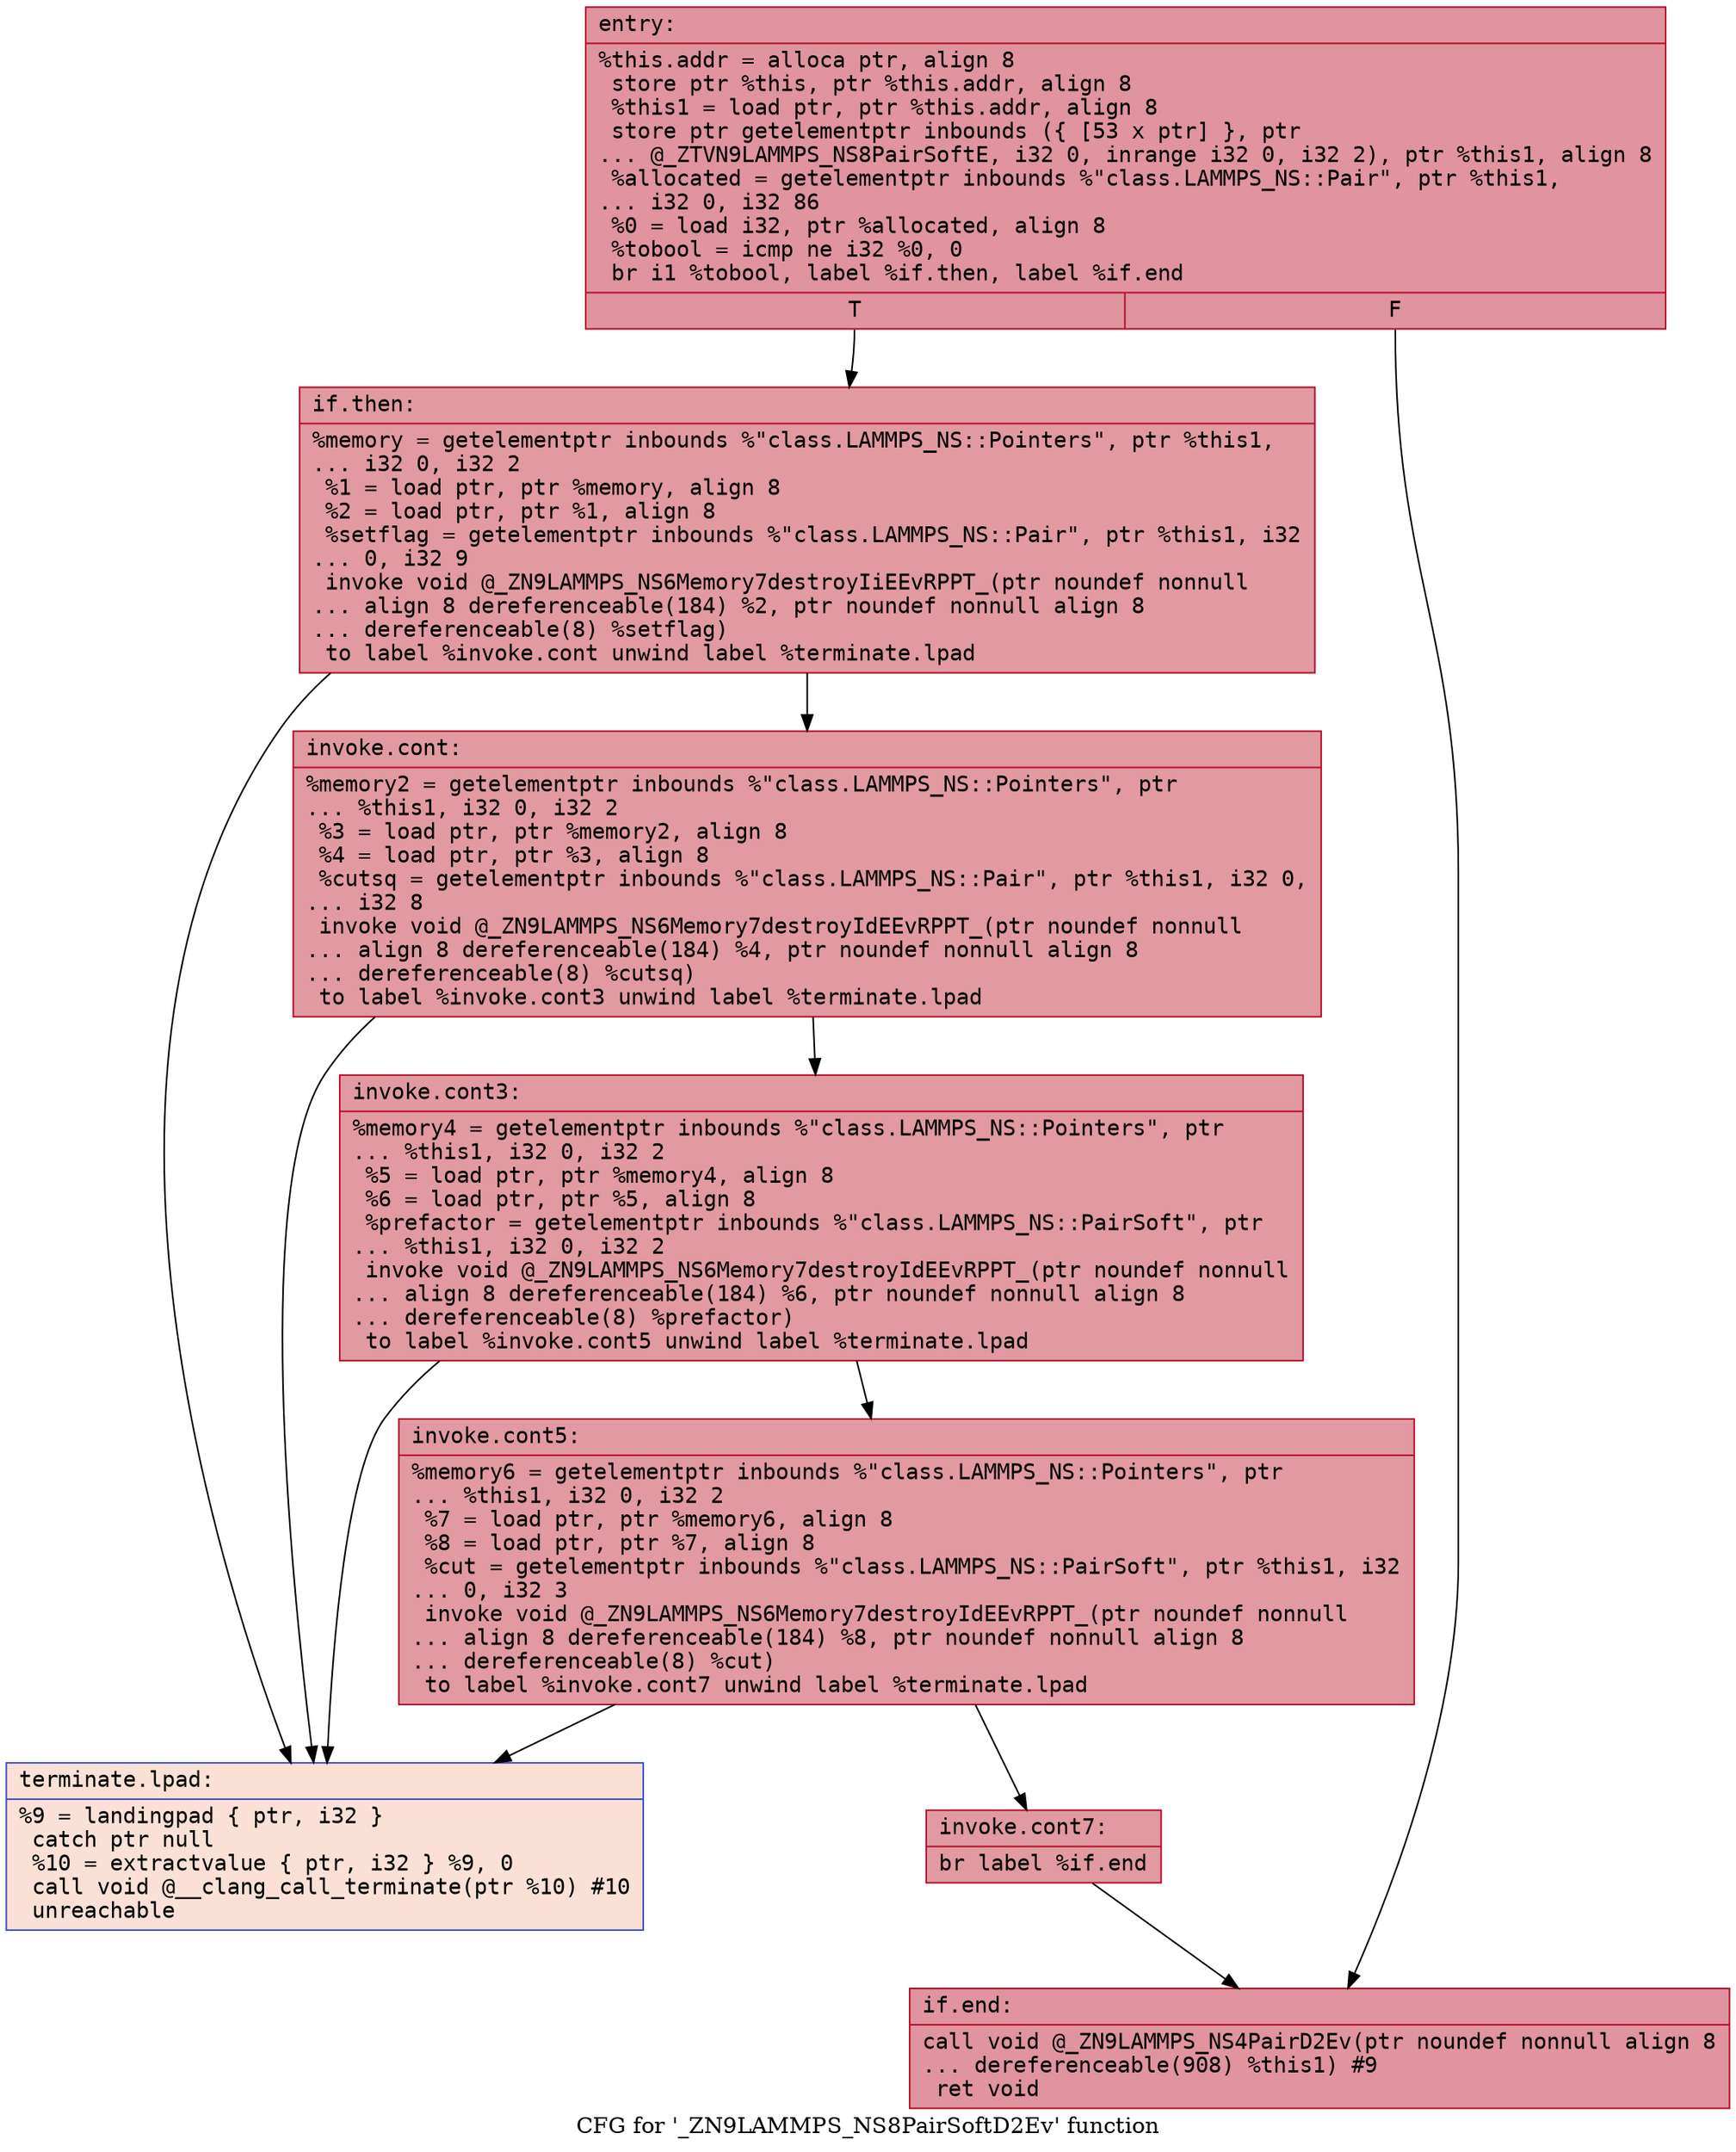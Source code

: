 digraph "CFG for '_ZN9LAMMPS_NS8PairSoftD2Ev' function" {
	label="CFG for '_ZN9LAMMPS_NS8PairSoftD2Ev' function";

	Node0x55bdb03af3b0 [shape=record,color="#b70d28ff", style=filled, fillcolor="#b70d2870" fontname="Courier",label="{entry:\l|  %this.addr = alloca ptr, align 8\l  store ptr %this, ptr %this.addr, align 8\l  %this1 = load ptr, ptr %this.addr, align 8\l  store ptr getelementptr inbounds (\{ [53 x ptr] \}, ptr\l... @_ZTVN9LAMMPS_NS8PairSoftE, i32 0, inrange i32 0, i32 2), ptr %this1, align 8\l  %allocated = getelementptr inbounds %\"class.LAMMPS_NS::Pair\", ptr %this1,\l... i32 0, i32 86\l  %0 = load i32, ptr %allocated, align 8\l  %tobool = icmp ne i32 %0, 0\l  br i1 %tobool, label %if.then, label %if.end\l|{<s0>T|<s1>F}}"];
	Node0x55bdb03af3b0:s0 -> Node0x55bdb03af810[tooltip="entry -> if.then\nProbability 62.50%" ];
	Node0x55bdb03af3b0:s1 -> Node0x55bdb03af880[tooltip="entry -> if.end\nProbability 37.50%" ];
	Node0x55bdb03af810 [shape=record,color="#b70d28ff", style=filled, fillcolor="#bb1b2c70" fontname="Courier",label="{if.then:\l|  %memory = getelementptr inbounds %\"class.LAMMPS_NS::Pointers\", ptr %this1,\l... i32 0, i32 2\l  %1 = load ptr, ptr %memory, align 8\l  %2 = load ptr, ptr %1, align 8\l  %setflag = getelementptr inbounds %\"class.LAMMPS_NS::Pair\", ptr %this1, i32\l... 0, i32 9\l  invoke void @_ZN9LAMMPS_NS6Memory7destroyIiEEvRPPT_(ptr noundef nonnull\l... align 8 dereferenceable(184) %2, ptr noundef nonnull align 8\l... dereferenceable(8) %setflag)\l          to label %invoke.cont unwind label %terminate.lpad\l}"];
	Node0x55bdb03af810 -> Node0x55bdb03afd80[tooltip="if.then -> invoke.cont\nProbability 100.00%" ];
	Node0x55bdb03af810 -> Node0x55bdb03afe60[tooltip="if.then -> terminate.lpad\nProbability 0.00%" ];
	Node0x55bdb03afd80 [shape=record,color="#b70d28ff", style=filled, fillcolor="#bb1b2c70" fontname="Courier",label="{invoke.cont:\l|  %memory2 = getelementptr inbounds %\"class.LAMMPS_NS::Pointers\", ptr\l... %this1, i32 0, i32 2\l  %3 = load ptr, ptr %memory2, align 8\l  %4 = load ptr, ptr %3, align 8\l  %cutsq = getelementptr inbounds %\"class.LAMMPS_NS::Pair\", ptr %this1, i32 0,\l... i32 8\l  invoke void @_ZN9LAMMPS_NS6Memory7destroyIdEEvRPPT_(ptr noundef nonnull\l... align 8 dereferenceable(184) %4, ptr noundef nonnull align 8\l... dereferenceable(8) %cutsq)\l          to label %invoke.cont3 unwind label %terminate.lpad\l}"];
	Node0x55bdb03afd80 -> Node0x55bdb03b0630[tooltip="invoke.cont -> invoke.cont3\nProbability 100.00%" ];
	Node0x55bdb03afd80 -> Node0x55bdb03afe60[tooltip="invoke.cont -> terminate.lpad\nProbability 0.00%" ];
	Node0x55bdb03b0630 [shape=record,color="#b70d28ff", style=filled, fillcolor="#bb1b2c70" fontname="Courier",label="{invoke.cont3:\l|  %memory4 = getelementptr inbounds %\"class.LAMMPS_NS::Pointers\", ptr\l... %this1, i32 0, i32 2\l  %5 = load ptr, ptr %memory4, align 8\l  %6 = load ptr, ptr %5, align 8\l  %prefactor = getelementptr inbounds %\"class.LAMMPS_NS::PairSoft\", ptr\l... %this1, i32 0, i32 2\l  invoke void @_ZN9LAMMPS_NS6Memory7destroyIdEEvRPPT_(ptr noundef nonnull\l... align 8 dereferenceable(184) %6, ptr noundef nonnull align 8\l... dereferenceable(8) %prefactor)\l          to label %invoke.cont5 unwind label %terminate.lpad\l}"];
	Node0x55bdb03b0630 -> Node0x55bdb03b0c00[tooltip="invoke.cont3 -> invoke.cont5\nProbability 100.00%" ];
	Node0x55bdb03b0630 -> Node0x55bdb03afe60[tooltip="invoke.cont3 -> terminate.lpad\nProbability 0.00%" ];
	Node0x55bdb03b0c00 [shape=record,color="#b70d28ff", style=filled, fillcolor="#bb1b2c70" fontname="Courier",label="{invoke.cont5:\l|  %memory6 = getelementptr inbounds %\"class.LAMMPS_NS::Pointers\", ptr\l... %this1, i32 0, i32 2\l  %7 = load ptr, ptr %memory6, align 8\l  %8 = load ptr, ptr %7, align 8\l  %cut = getelementptr inbounds %\"class.LAMMPS_NS::PairSoft\", ptr %this1, i32\l... 0, i32 3\l  invoke void @_ZN9LAMMPS_NS6Memory7destroyIdEEvRPPT_(ptr noundef nonnull\l... align 8 dereferenceable(184) %8, ptr noundef nonnull align 8\l... dereferenceable(8) %cut)\l          to label %invoke.cont7 unwind label %terminate.lpad\l}"];
	Node0x55bdb03b0c00 -> Node0x55bdb03b18b0[tooltip="invoke.cont5 -> invoke.cont7\nProbability 100.00%" ];
	Node0x55bdb03b0c00 -> Node0x55bdb03afe60[tooltip="invoke.cont5 -> terminate.lpad\nProbability 0.00%" ];
	Node0x55bdb03b18b0 [shape=record,color="#b70d28ff", style=filled, fillcolor="#bb1b2c70" fontname="Courier",label="{invoke.cont7:\l|  br label %if.end\l}"];
	Node0x55bdb03b18b0 -> Node0x55bdb03af880[tooltip="invoke.cont7 -> if.end\nProbability 100.00%" ];
	Node0x55bdb03af880 [shape=record,color="#b70d28ff", style=filled, fillcolor="#b70d2870" fontname="Courier",label="{if.end:\l|  call void @_ZN9LAMMPS_NS4PairD2Ev(ptr noundef nonnull align 8\l... dereferenceable(908) %this1) #9\l  ret void\l}"];
	Node0x55bdb03afe60 [shape=record,color="#3d50c3ff", style=filled, fillcolor="#f7bca170" fontname="Courier",label="{terminate.lpad:\l|  %9 = landingpad \{ ptr, i32 \}\l          catch ptr null\l  %10 = extractvalue \{ ptr, i32 \} %9, 0\l  call void @__clang_call_terminate(ptr %10) #10\l  unreachable\l}"];
}
